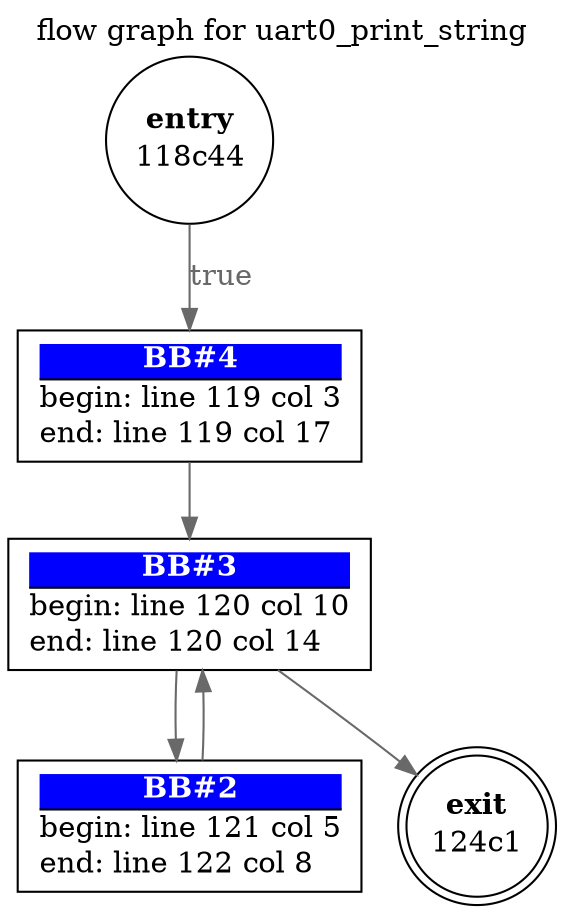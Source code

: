 digraph uart0printstring{ 
  label="flow graph for uart0_print_string"
  labelloc="t"
  0 [label=<<TABLE border="0" cellborder="0" cellpadding="0"><TR><TD border="0" bgcolor="#ffffff" sides="b"><FONT color="#000000"><B>exit</B></FONT></TD></TR><TR><TD>124c1</TD></TR></TABLE>>, shape=doublecircle, margin=0]
  2 [label=<<TABLE border="0" cellborder="0" cellpadding="0"><TR><TD border="1" bgcolor="#0000ff" sides="b"><FONT color="#ffffff"><B>BB#2</B></FONT></TD></TR><TR><TD align="left">begin: line 121 col 5</TD></TR><TR><TD align="left">end: line 122 col 8</TD></TR></TABLE>>, shape=box]
  2->3[label="" fontcolor=dimgray color=dimgray]
  3 [label=<<TABLE border="0" cellborder="0" cellpadding="0"><TR><TD border="1" bgcolor="#0000ff" sides="b"><FONT color="#ffffff"><B>BB#3</B></FONT></TD></TR><TR><TD align="left">begin: line 120 col 10</TD></TR><TR><TD align="left">end: line 120 col 14</TD></TR></TABLE>>, shape=box]
  3->2[label="" fontcolor=dimgray color=dimgray]
  3->0[label="" fontcolor=dimgray color=dimgray]
  4 [label=<<TABLE border="0" cellborder="0" cellpadding="0"><TR><TD border="1" bgcolor="#0000ff" sides="b"><FONT color="#ffffff"><B>BB#4</B></FONT></TD></TR><TR><TD align="left">begin: line 119 col 3</TD></TR><TR><TD align="left">end: line 119 col 17</TD></TR></TABLE>>, shape=box]
  4->3[label="" fontcolor=dimgray color=dimgray]
  5 [label=<<TABLE border="0" cellborder="0" cellpadding="0"><TR><TD border="0" bgcolor="#ffffff" sides="b"><FONT color="#000000"><B>entry</B></FONT></TD></TR><TR><TD>118c44</TD></TR></TABLE>>, shape=circle, margin=0]
  5->4[label="true" fontcolor=dimgray color=dimgray]
}
